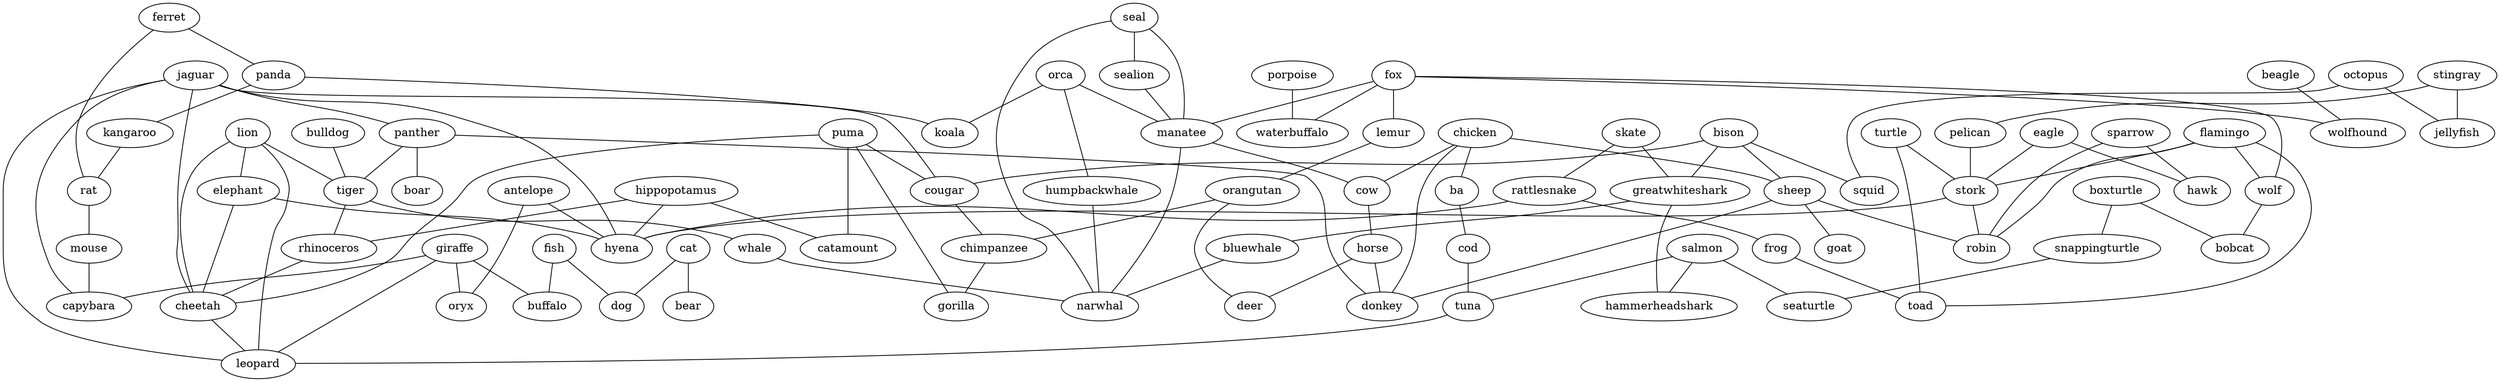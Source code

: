 strict graph G {
antelope;
sparrow;
skate;
chicken;
ferret;
giraffe;
flamingo;
jaguar;
oryx;
bison;
orca;
turtle;
fish;
lion;
seal;
panda;
hippopotamus;
puma;
fox;
rattlesnake;
greatwhiteshark;
boxturtle;
sealion;
stingray;
eagle;
ba;
salmon;
kangaroo;
manatee;
cow;
lemur;
panther;
wolf;
cod;
orangutan;
octopus;
porpoise;
pelican;
hammerheadshark;
boar;
bobcat;
tuna;
sheep;
beagle;
horse;
humpbackwhale;
cougar;
frog;
stork;
bulldog;
chimpanzee;
tiger;
waterbuffalo;
snappingturtle;
cat;
catamount;
bluewhale;
robin;
donkey;
wolfhound;
squid;
deer;
rat;
mouse;
koala;
rhinoceros;
capybara;
elephant;
cheetah;
goat;
toad;
leopard;
seaturtle;
bear;
whale;
hawk;
jellyfish;
dog;
hyena;
gorilla;
buffalo;
narwhal;
antelope -- hyena  [weight=1];
antelope -- oryx  [weight=1];
sparrow -- hawk  [weight=1];
sparrow -- robin  [weight=1];
skate -- rattlesnake  [weight=1];
skate -- greatwhiteshark  [weight=1];
chicken -- sheep  [weight=1];
chicken -- donkey  [weight=1];
chicken -- ba  [weight=1];
chicken -- cow  [weight=1];
ferret -- rat  [weight=1];
ferret -- panda  [weight=1];
giraffe -- leopard  [weight=1];
giraffe -- oryx  [weight=1];
giraffe -- capybara  [weight=1];
giraffe -- buffalo  [weight=1];
flamingo -- toad  [weight=1];
flamingo -- stork  [weight=1];
flamingo -- wolf  [weight=1];
flamingo -- robin  [weight=1];
jaguar -- cougar  [weight=1];
jaguar -- panther  [weight=1];
jaguar -- leopard  [weight=1];
jaguar -- hyena  [weight=1];
jaguar -- capybara  [weight=1];
jaguar -- cheetah  [weight=1];
bison -- sheep  [weight=1];
bison -- cougar  [weight=1];
bison -- squid  [weight=1];
bison -- greatwhiteshark  [weight=1];
orca -- humpbackwhale  [weight=1];
orca -- koala  [weight=1];
orca -- manatee  [weight=1];
turtle -- toad  [weight=1];
turtle -- stork  [weight=1];
fish -- buffalo  [weight=1];
fish -- dog  [weight=1];
lion -- tiger  [weight=1];
lion -- cheetah  [weight=1];
lion -- leopard  [weight=1];
lion -- elephant  [weight=1];
seal -- sealion  [weight=1];
seal -- manatee  [weight=1];
seal -- narwhal  [weight=1];
panda -- kangaroo  [weight=1];
panda -- koala  [weight=1];
hippopotamus -- rhinoceros  [weight=1];
hippopotamus -- catamount  [weight=1];
hippopotamus -- hyena  [weight=1];
puma -- cheetah  [weight=1];
puma -- gorilla  [weight=1];
puma -- cougar  [weight=1];
puma -- catamount  [weight=1];
fox -- wolfhound  [weight=1];
fox -- lemur  [weight=1];
fox -- manatee  [weight=1];
fox -- wolf  [weight=1];
fox -- waterbuffalo  [weight=1];
rattlesnake -- hyena  [weight=1];
rattlesnake -- frog  [weight=1];
greatwhiteshark -- hammerheadshark  [weight=1];
greatwhiteshark -- bluewhale  [weight=1];
boxturtle -- bobcat  [weight=1];
boxturtle -- snappingturtle  [weight=1];
sealion -- manatee  [weight=1];
stingray -- pelican  [weight=1];
stingray -- jellyfish  [weight=1];
eagle -- stork  [weight=1];
eagle -- hawk  [weight=1];
ba -- cod  [weight=1];
salmon -- hammerheadshark  [weight=1];
salmon -- tuna  [weight=1];
salmon -- seaturtle  [weight=1];
kangaroo -- rat  [weight=1];
manatee -- cow  [weight=1];
manatee -- narwhal  [weight=1];
cow -- horse  [weight=1];
lemur -- orangutan  [weight=1];
panther -- boar  [weight=1];
panther -- tiger  [weight=1];
panther -- donkey  [weight=1];
wolf -- bobcat  [weight=1];
cod -- tuna  [weight=1];
orangutan -- deer  [weight=1];
orangutan -- chimpanzee  [weight=1];
octopus -- squid  [weight=1];
octopus -- jellyfish  [weight=1];
porpoise -- waterbuffalo  [weight=1];
pelican -- stork  [weight=1];
tuna -- leopard  [weight=1];
sheep -- donkey  [weight=1];
sheep -- robin  [weight=1];
sheep -- goat  [weight=1];
beagle -- wolfhound  [weight=1];
horse -- donkey  [weight=1];
horse -- deer  [weight=1];
humpbackwhale -- narwhal  [weight=1];
cougar -- chimpanzee  [weight=1];
frog -- toad  [weight=1];
stork -- hyena  [weight=1];
stork -- robin  [weight=1];
bulldog -- tiger  [weight=1];
chimpanzee -- gorilla  [weight=1];
tiger -- rhinoceros  [weight=1];
tiger -- whale  [weight=1];
snappingturtle -- seaturtle  [weight=1];
cat -- dog  [weight=1];
cat -- bear  [weight=1];
bluewhale -- narwhal  [weight=1];
rat -- mouse  [weight=1];
mouse -- capybara  [weight=1];
rhinoceros -- cheetah  [weight=1];
elephant -- hyena  [weight=1];
elephant -- cheetah  [weight=1];
cheetah -- leopard  [weight=1];
whale -- narwhal  [weight=1];
}
